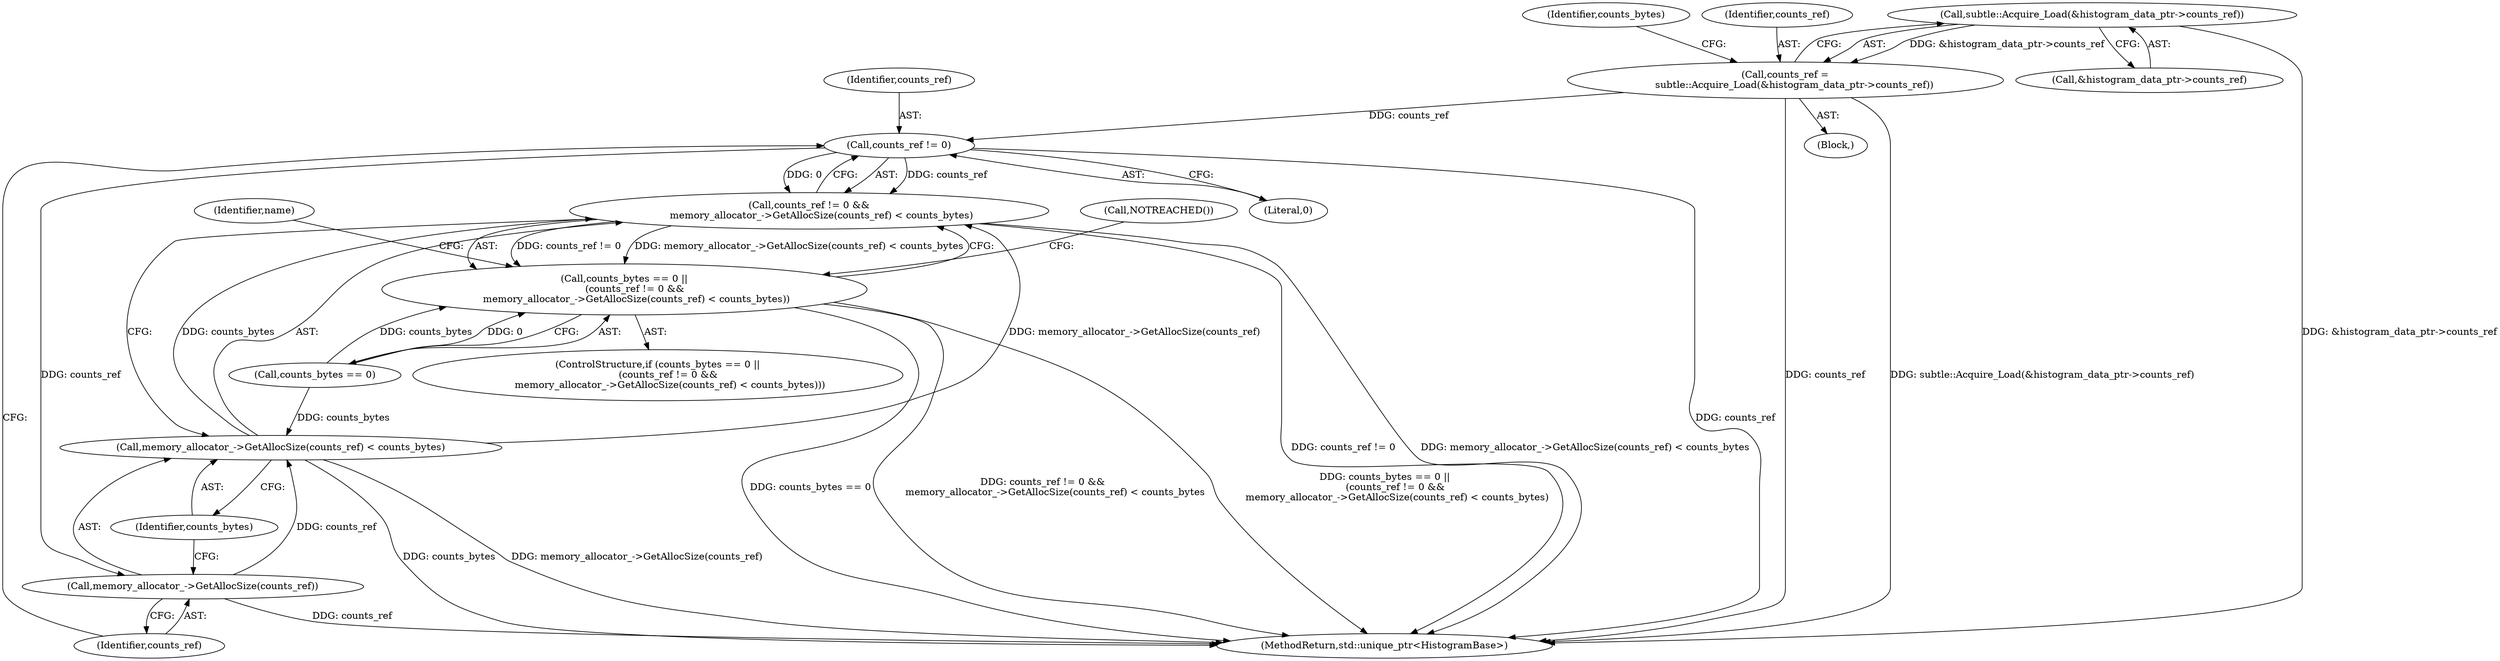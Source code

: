 digraph "0_Chrome_3f38b2253b19f9f9595f79fb92bfb5077e7b1959_1@pointer" {
"1000264" [label="(Call,subtle::Acquire_Load(&histogram_data_ptr->counts_ref))"];
"1000262" [label="(Call,counts_ref =\n      subtle::Acquire_Load(&histogram_data_ptr->counts_ref))"];
"1000275" [label="(Call,counts_ref != 0)"];
"1000274" [label="(Call,counts_ref != 0 &&\n        memory_allocator_->GetAllocSize(counts_ref) < counts_bytes)"];
"1000270" [label="(Call,counts_bytes == 0 ||\n       (counts_ref != 0 &&\n        memory_allocator_->GetAllocSize(counts_ref) < counts_bytes))"];
"1000279" [label="(Call,memory_allocator_->GetAllocSize(counts_ref))"];
"1000278" [label="(Call,memory_allocator_->GetAllocSize(counts_ref) < counts_bytes)"];
"1000272" [label="(Identifier,counts_bytes)"];
"1000278" [label="(Call,memory_allocator_->GetAllocSize(counts_ref) < counts_bytes)"];
"1000263" [label="(Identifier,counts_ref)"];
"1000279" [label="(Call,memory_allocator_->GetAllocSize(counts_ref))"];
"1000269" [label="(ControlStructure,if (counts_bytes == 0 ||\n       (counts_ref != 0 &&\n        memory_allocator_->GetAllocSize(counts_ref) < counts_bytes)))"];
"1000274" [label="(Call,counts_ref != 0 &&\n        memory_allocator_->GetAllocSize(counts_ref) < counts_bytes)"];
"1000280" [label="(Identifier,counts_ref)"];
"1000277" [label="(Literal,0)"];
"1000283" [label="(Call,NOTREACHED())"];
"1000276" [label="(Identifier,counts_ref)"];
"1000270" [label="(Call,counts_bytes == 0 ||\n       (counts_ref != 0 &&\n        memory_allocator_->GetAllocSize(counts_ref) < counts_bytes))"];
"1000265" [label="(Call,&histogram_data_ptr->counts_ref)"];
"1000103" [label="(Block,)"];
"1000262" [label="(Call,counts_ref =\n      subtle::Acquire_Load(&histogram_data_ptr->counts_ref))"];
"1000290" [label="(Identifier,name)"];
"1000271" [label="(Call,counts_bytes == 0)"];
"1000281" [label="(Identifier,counts_bytes)"];
"1000275" [label="(Call,counts_ref != 0)"];
"1000390" [label="(MethodReturn,std::unique_ptr<HistogramBase>)"];
"1000264" [label="(Call,subtle::Acquire_Load(&histogram_data_ptr->counts_ref))"];
"1000264" -> "1000262"  [label="AST: "];
"1000264" -> "1000265"  [label="CFG: "];
"1000265" -> "1000264"  [label="AST: "];
"1000262" -> "1000264"  [label="CFG: "];
"1000264" -> "1000390"  [label="DDG: &histogram_data_ptr->counts_ref"];
"1000264" -> "1000262"  [label="DDG: &histogram_data_ptr->counts_ref"];
"1000262" -> "1000103"  [label="AST: "];
"1000263" -> "1000262"  [label="AST: "];
"1000272" -> "1000262"  [label="CFG: "];
"1000262" -> "1000390"  [label="DDG: counts_ref"];
"1000262" -> "1000390"  [label="DDG: subtle::Acquire_Load(&histogram_data_ptr->counts_ref)"];
"1000262" -> "1000275"  [label="DDG: counts_ref"];
"1000275" -> "1000274"  [label="AST: "];
"1000275" -> "1000277"  [label="CFG: "];
"1000276" -> "1000275"  [label="AST: "];
"1000277" -> "1000275"  [label="AST: "];
"1000280" -> "1000275"  [label="CFG: "];
"1000274" -> "1000275"  [label="CFG: "];
"1000275" -> "1000390"  [label="DDG: counts_ref"];
"1000275" -> "1000274"  [label="DDG: counts_ref"];
"1000275" -> "1000274"  [label="DDG: 0"];
"1000275" -> "1000279"  [label="DDG: counts_ref"];
"1000274" -> "1000270"  [label="AST: "];
"1000274" -> "1000278"  [label="CFG: "];
"1000278" -> "1000274"  [label="AST: "];
"1000270" -> "1000274"  [label="CFG: "];
"1000274" -> "1000390"  [label="DDG: counts_ref != 0"];
"1000274" -> "1000390"  [label="DDG: memory_allocator_->GetAllocSize(counts_ref) < counts_bytes"];
"1000274" -> "1000270"  [label="DDG: counts_ref != 0"];
"1000274" -> "1000270"  [label="DDG: memory_allocator_->GetAllocSize(counts_ref) < counts_bytes"];
"1000278" -> "1000274"  [label="DDG: memory_allocator_->GetAllocSize(counts_ref)"];
"1000278" -> "1000274"  [label="DDG: counts_bytes"];
"1000270" -> "1000269"  [label="AST: "];
"1000270" -> "1000271"  [label="CFG: "];
"1000271" -> "1000270"  [label="AST: "];
"1000283" -> "1000270"  [label="CFG: "];
"1000290" -> "1000270"  [label="CFG: "];
"1000270" -> "1000390"  [label="DDG: counts_ref != 0 &&\n        memory_allocator_->GetAllocSize(counts_ref) < counts_bytes"];
"1000270" -> "1000390"  [label="DDG: counts_bytes == 0 ||\n       (counts_ref != 0 &&\n        memory_allocator_->GetAllocSize(counts_ref) < counts_bytes)"];
"1000270" -> "1000390"  [label="DDG: counts_bytes == 0"];
"1000271" -> "1000270"  [label="DDG: counts_bytes"];
"1000271" -> "1000270"  [label="DDG: 0"];
"1000279" -> "1000278"  [label="AST: "];
"1000279" -> "1000280"  [label="CFG: "];
"1000280" -> "1000279"  [label="AST: "];
"1000281" -> "1000279"  [label="CFG: "];
"1000279" -> "1000390"  [label="DDG: counts_ref"];
"1000279" -> "1000278"  [label="DDG: counts_ref"];
"1000278" -> "1000281"  [label="CFG: "];
"1000281" -> "1000278"  [label="AST: "];
"1000278" -> "1000390"  [label="DDG: counts_bytes"];
"1000278" -> "1000390"  [label="DDG: memory_allocator_->GetAllocSize(counts_ref)"];
"1000271" -> "1000278"  [label="DDG: counts_bytes"];
}
